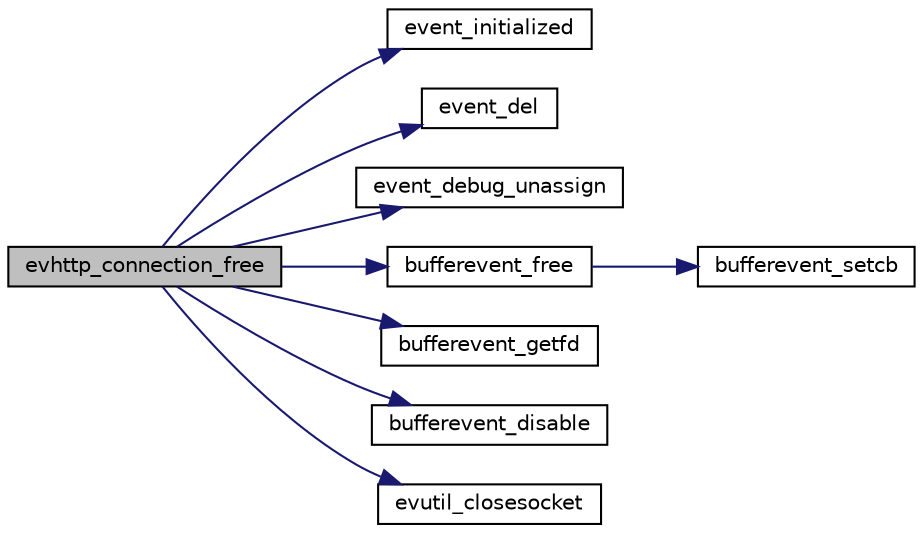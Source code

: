 digraph "evhttp_connection_free"
{
 // LATEX_PDF_SIZE
  edge [fontname="Helvetica",fontsize="10",labelfontname="Helvetica",labelfontsize="10"];
  node [fontname="Helvetica",fontsize="10",shape=record];
  rankdir="LR";
  Node25 [label="evhttp_connection_free",height=0.2,width=0.4,color="black", fillcolor="grey75", style="filled", fontcolor="black",tooltip=" "];
  Node25 -> Node26 [color="midnightblue",fontsize="10",style="solid",fontname="Helvetica"];
  Node26 [label="event_initialized",height=0.2,width=0.4,color="black", fillcolor="white", style="filled",URL="$event2_2event_8h.html#a85b94b111b8aa7fb480fc2f9da7f8e18",tooltip=" "];
  Node25 -> Node27 [color="midnightblue",fontsize="10",style="solid",fontname="Helvetica"];
  Node27 [label="event_del",height=0.2,width=0.4,color="black", fillcolor="white", style="filled",URL="$event2_2event_8h.html#a8d6f0f479b2b2b5c13854b7efae7b243",tooltip=" "];
  Node25 -> Node28 [color="midnightblue",fontsize="10",style="solid",fontname="Helvetica"];
  Node28 [label="event_debug_unassign",height=0.2,width=0.4,color="black", fillcolor="white", style="filled",URL="$event2_2event_8h.html#a1347923dccea548c036ccc7614c5b595",tooltip=" "];
  Node25 -> Node29 [color="midnightblue",fontsize="10",style="solid",fontname="Helvetica"];
  Node29 [label="bufferevent_free",height=0.2,width=0.4,color="black", fillcolor="white", style="filled",URL="$bufferevent_8h.html#a8baa699f526f237c0d33f618f073c1cc",tooltip=" "];
  Node29 -> Node30 [color="midnightblue",fontsize="10",style="solid",fontname="Helvetica"];
  Node30 [label="bufferevent_setcb",height=0.2,width=0.4,color="black", fillcolor="white", style="filled",URL="$bufferevent_8h.html#a031df52978c5237b70fb8ae7df572c97",tooltip=" "];
  Node25 -> Node31 [color="midnightblue",fontsize="10",style="solid",fontname="Helvetica"];
  Node31 [label="bufferevent_getfd",height=0.2,width=0.4,color="black", fillcolor="white", style="filled",URL="$bufferevent_8h.html#a544e049e4a8cca27ab1a98b8339fe72a",tooltip=" "];
  Node25 -> Node32 [color="midnightblue",fontsize="10",style="solid",fontname="Helvetica"];
  Node32 [label="bufferevent_disable",height=0.2,width=0.4,color="black", fillcolor="white", style="filled",URL="$bufferevent_8h.html#a4f3974def824e73a6861d94cff71e7c6",tooltip=" "];
  Node25 -> Node33 [color="midnightblue",fontsize="10",style="solid",fontname="Helvetica"];
  Node33 [label="evutil_closesocket",height=0.2,width=0.4,color="black", fillcolor="white", style="filled",URL="$util_8h.html#a5cfa6c13c62d17570a7d5f6d3541ff5b",tooltip=" "];
}
